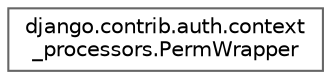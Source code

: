 digraph "Graphical Class Hierarchy"
{
 // LATEX_PDF_SIZE
  bgcolor="transparent";
  edge [fontname=Helvetica,fontsize=10,labelfontname=Helvetica,labelfontsize=10];
  node [fontname=Helvetica,fontsize=10,shape=box,height=0.2,width=0.4];
  rankdir="LR";
  Node0 [id="Node000000",label="django.contrib.auth.context\l_processors.PermWrapper",height=0.2,width=0.4,color="grey40", fillcolor="white", style="filled",URL="$classdjango_1_1contrib_1_1auth_1_1context__processors_1_1_perm_wrapper.html",tooltip=" "];
}
